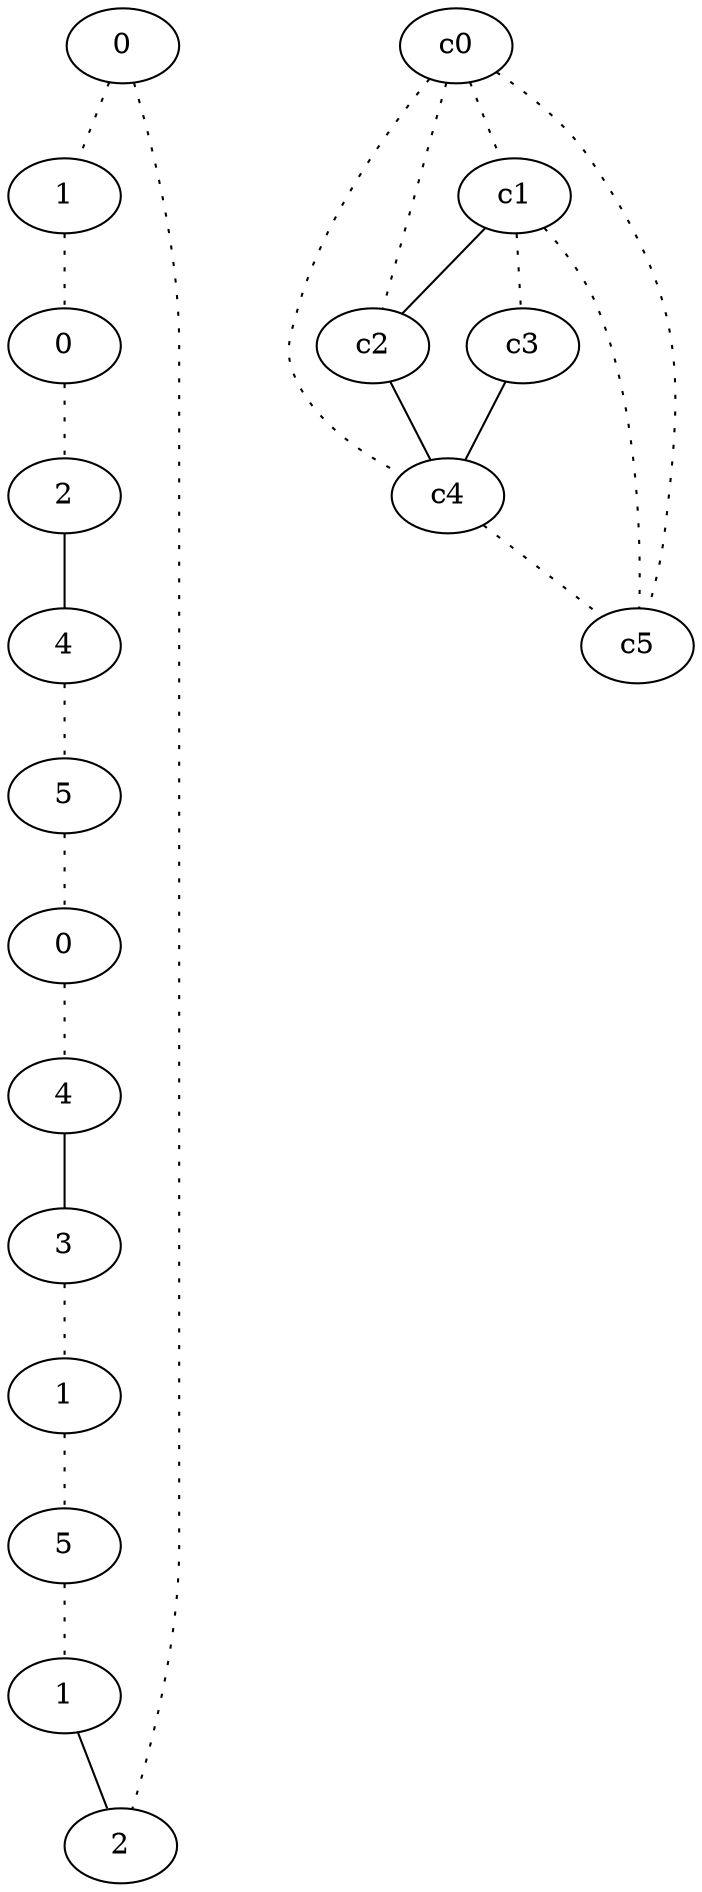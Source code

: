 graph {
a0[label=0];
a1[label=1];
a2[label=0];
a3[label=2];
a4[label=4];
a5[label=5];
a6[label=0];
a7[label=4];
a8[label=3];
a9[label=1];
a10[label=5];
a11[label=1];
a12[label=2];
a0 -- a1 [style=dotted];
a0 -- a12 [style=dotted];
a1 -- a2 [style=dotted];
a2 -- a3 [style=dotted];
a3 -- a4;
a4 -- a5 [style=dotted];
a5 -- a6 [style=dotted];
a6 -- a7 [style=dotted];
a7 -- a8;
a8 -- a9 [style=dotted];
a9 -- a10 [style=dotted];
a10 -- a11 [style=dotted];
a11 -- a12;
c0 -- c1 [style=dotted];
c0 -- c2 [style=dotted];
c0 -- c4 [style=dotted];
c0 -- c5 [style=dotted];
c1 -- c2;
c1 -- c3 [style=dotted];
c1 -- c5 [style=dotted];
c2 -- c4;
c3 -- c4;
c4 -- c5 [style=dotted];
}
